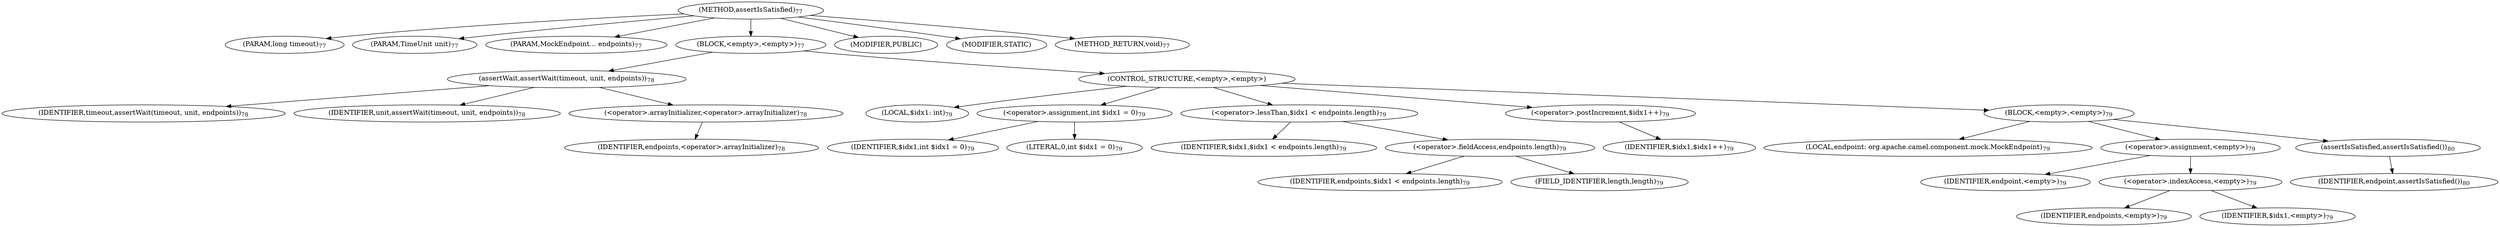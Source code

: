 digraph "assertIsSatisfied" {  
"315" [label = <(METHOD,assertIsSatisfied)<SUB>77</SUB>> ]
"316" [label = <(PARAM,long timeout)<SUB>77</SUB>> ]
"317" [label = <(PARAM,TimeUnit unit)<SUB>77</SUB>> ]
"318" [label = <(PARAM,MockEndpoint... endpoints)<SUB>77</SUB>> ]
"319" [label = <(BLOCK,&lt;empty&gt;,&lt;empty&gt;)<SUB>77</SUB>> ]
"320" [label = <(assertWait,assertWait(timeout, unit, endpoints))<SUB>78</SUB>> ]
"321" [label = <(IDENTIFIER,timeout,assertWait(timeout, unit, endpoints))<SUB>78</SUB>> ]
"322" [label = <(IDENTIFIER,unit,assertWait(timeout, unit, endpoints))<SUB>78</SUB>> ]
"323" [label = <(&lt;operator&gt;.arrayInitializer,&lt;operator&gt;.arrayInitializer)<SUB>78</SUB>> ]
"324" [label = <(IDENTIFIER,endpoints,&lt;operator&gt;.arrayInitializer)<SUB>78</SUB>> ]
"325" [label = <(CONTROL_STRUCTURE,&lt;empty&gt;,&lt;empty&gt;)> ]
"326" [label = <(LOCAL,$idx1: int)<SUB>79</SUB>> ]
"327" [label = <(&lt;operator&gt;.assignment,int $idx1 = 0)<SUB>79</SUB>> ]
"328" [label = <(IDENTIFIER,$idx1,int $idx1 = 0)<SUB>79</SUB>> ]
"329" [label = <(LITERAL,0,int $idx1 = 0)<SUB>79</SUB>> ]
"330" [label = <(&lt;operator&gt;.lessThan,$idx1 &lt; endpoints.length)<SUB>79</SUB>> ]
"331" [label = <(IDENTIFIER,$idx1,$idx1 &lt; endpoints.length)<SUB>79</SUB>> ]
"332" [label = <(&lt;operator&gt;.fieldAccess,endpoints.length)<SUB>79</SUB>> ]
"333" [label = <(IDENTIFIER,endpoints,$idx1 &lt; endpoints.length)<SUB>79</SUB>> ]
"334" [label = <(FIELD_IDENTIFIER,length,length)<SUB>79</SUB>> ]
"335" [label = <(&lt;operator&gt;.postIncrement,$idx1++)<SUB>79</SUB>> ]
"336" [label = <(IDENTIFIER,$idx1,$idx1++)<SUB>79</SUB>> ]
"337" [label = <(BLOCK,&lt;empty&gt;,&lt;empty&gt;)<SUB>79</SUB>> ]
"338" [label = <(LOCAL,endpoint: org.apache.camel.component.mock.MockEndpoint)<SUB>79</SUB>> ]
"339" [label = <(&lt;operator&gt;.assignment,&lt;empty&gt;)<SUB>79</SUB>> ]
"340" [label = <(IDENTIFIER,endpoint,&lt;empty&gt;)<SUB>79</SUB>> ]
"341" [label = <(&lt;operator&gt;.indexAccess,&lt;empty&gt;)<SUB>79</SUB>> ]
"342" [label = <(IDENTIFIER,endpoints,&lt;empty&gt;)<SUB>79</SUB>> ]
"343" [label = <(IDENTIFIER,$idx1,&lt;empty&gt;)<SUB>79</SUB>> ]
"344" [label = <(assertIsSatisfied,assertIsSatisfied())<SUB>80</SUB>> ]
"345" [label = <(IDENTIFIER,endpoint,assertIsSatisfied())<SUB>80</SUB>> ]
"346" [label = <(MODIFIER,PUBLIC)> ]
"347" [label = <(MODIFIER,STATIC)> ]
"348" [label = <(METHOD_RETURN,void)<SUB>77</SUB>> ]
  "315" -> "316" 
  "315" -> "317" 
  "315" -> "318" 
  "315" -> "319" 
  "315" -> "346" 
  "315" -> "347" 
  "315" -> "348" 
  "319" -> "320" 
  "319" -> "325" 
  "320" -> "321" 
  "320" -> "322" 
  "320" -> "323" 
  "323" -> "324" 
  "325" -> "326" 
  "325" -> "327" 
  "325" -> "330" 
  "325" -> "335" 
  "325" -> "337" 
  "327" -> "328" 
  "327" -> "329" 
  "330" -> "331" 
  "330" -> "332" 
  "332" -> "333" 
  "332" -> "334" 
  "335" -> "336" 
  "337" -> "338" 
  "337" -> "339" 
  "337" -> "344" 
  "339" -> "340" 
  "339" -> "341" 
  "341" -> "342" 
  "341" -> "343" 
  "344" -> "345" 
}
